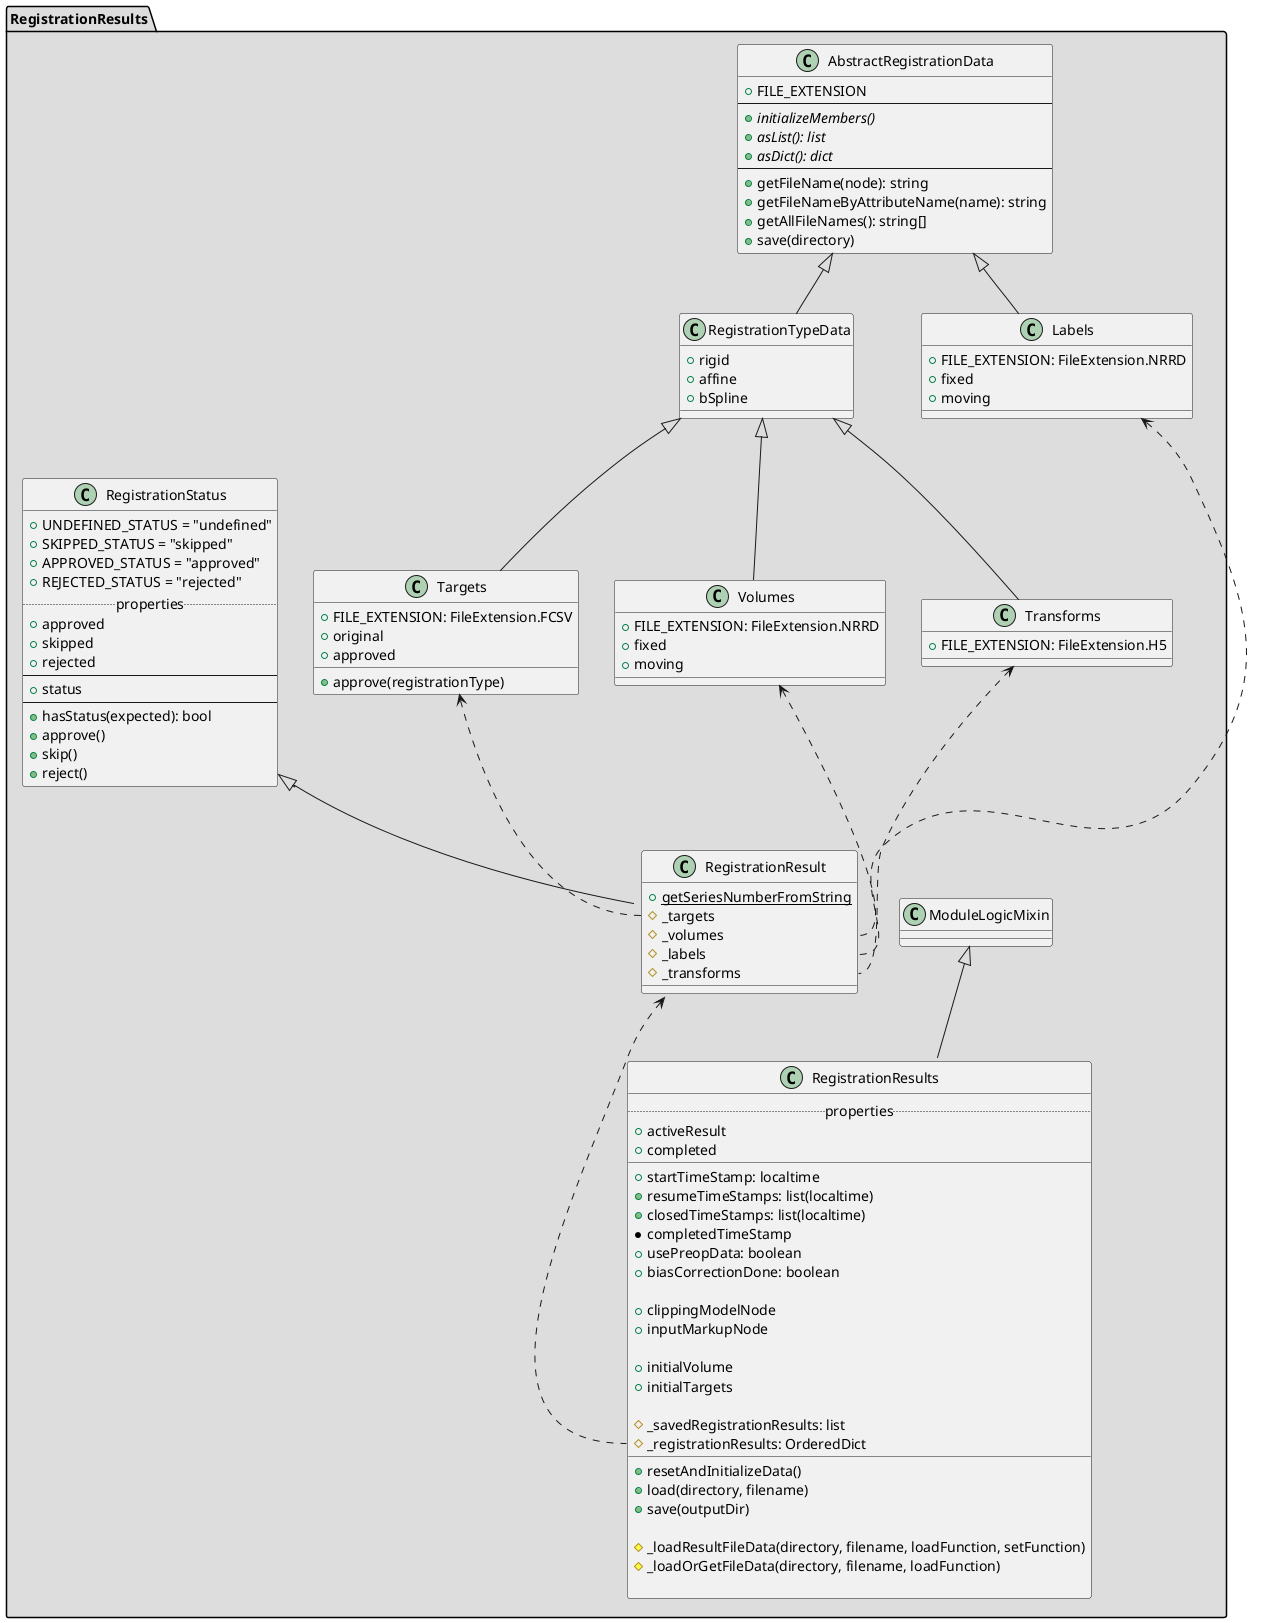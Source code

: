 @startuml

package "RegistrationResults" #DDDDDD {

  class RegistrationResults {
    .. properties ..
    + activeResult
    + completed
    __
    + startTimeStamp: localtime
    + resumeTimeStamps: list(localtime)
    + closedTimeStamps: list(localtime)
    * completedTimeStamp
    + usePreopData: boolean
    + biasCorrectionDone: boolean

    + clippingModelNode
    + inputMarkupNode

    + initialVolume
    + initialTargets

    # _savedRegistrationResults: list
    # _registrationResults: OrderedDict
    __
    + resetAndInitializeData()
    + load(directory, filename)
    + save(outputDir)

    # _loadResultFileData(directory, filename, loadFunction, setFunction)
    # _loadOrGetFileData(directory, filename, loadFunction)

  }

  ModuleLogicMixin <|-- RegistrationResults

  class RegistrationStatus {
    + UNDEFINED_STATUS = "undefined"
    + SKIPPED_STATUS = "skipped"
    + APPROVED_STATUS = "approved"
    + REJECTED_STATUS = "rejected"
    .. properties ..
    + approved
    + skipped
    + rejected
    --
    + status
    --
    + hasStatus(expected): bool
    + approve()
    + skip()
    + reject()
  }

  class RegistrationResult {
    + {static} getSeriesNumberFromString
    # _targets
    # _volumes
    # _labels
    # _transforms
  }

  RegistrationStatus <|-- RegistrationResult

  class AbstractRegistrationData {
    + FILE_EXTENSION
    --
    + {abstract} initializeMembers()
    + {abstract} asList(): list
    + {abstract} asDict(): dict
    --
    + getFileName(node): string
    + getFileNameByAttributeName(name): string
    + getAllFileNames(): string[]
    + save(directory)
  }

  AbstractRegistrationData <|-- RegistrationTypeData

  class RegistrationTypeData {
    + rigid
    + affine
    + bSpline
  }

  class Labels {
    + FILE_EXTENSION: FileExtension.NRRD
    + fixed
    + moving
  }

  class Volumes {
    + FILE_EXTENSION: FileExtension.NRRD
    + fixed
    + moving
  }

  class Transforms {
    + FILE_EXTENSION: FileExtension.H5
  }

  class Targets {
    + FILE_EXTENSION: FileExtension.FCSV
    + original
    + approved
    + approve(registrationType)
  }

  AbstractRegistrationData <|-- Labels
  RegistrationTypeData <|-- Volumes
  RegistrationTypeData <|-- Transforms
  RegistrationTypeData <|-- Targets

  Volumes <.. RegistrationResult::_volumes
  Targets <.. RegistrationResult::_targets
  Labels <.. RegistrationResult::_labels
  Transforms <.. RegistrationResult::_transforms

  RegistrationResult <.. RegistrationResults::_registrationResults
}

@enduml